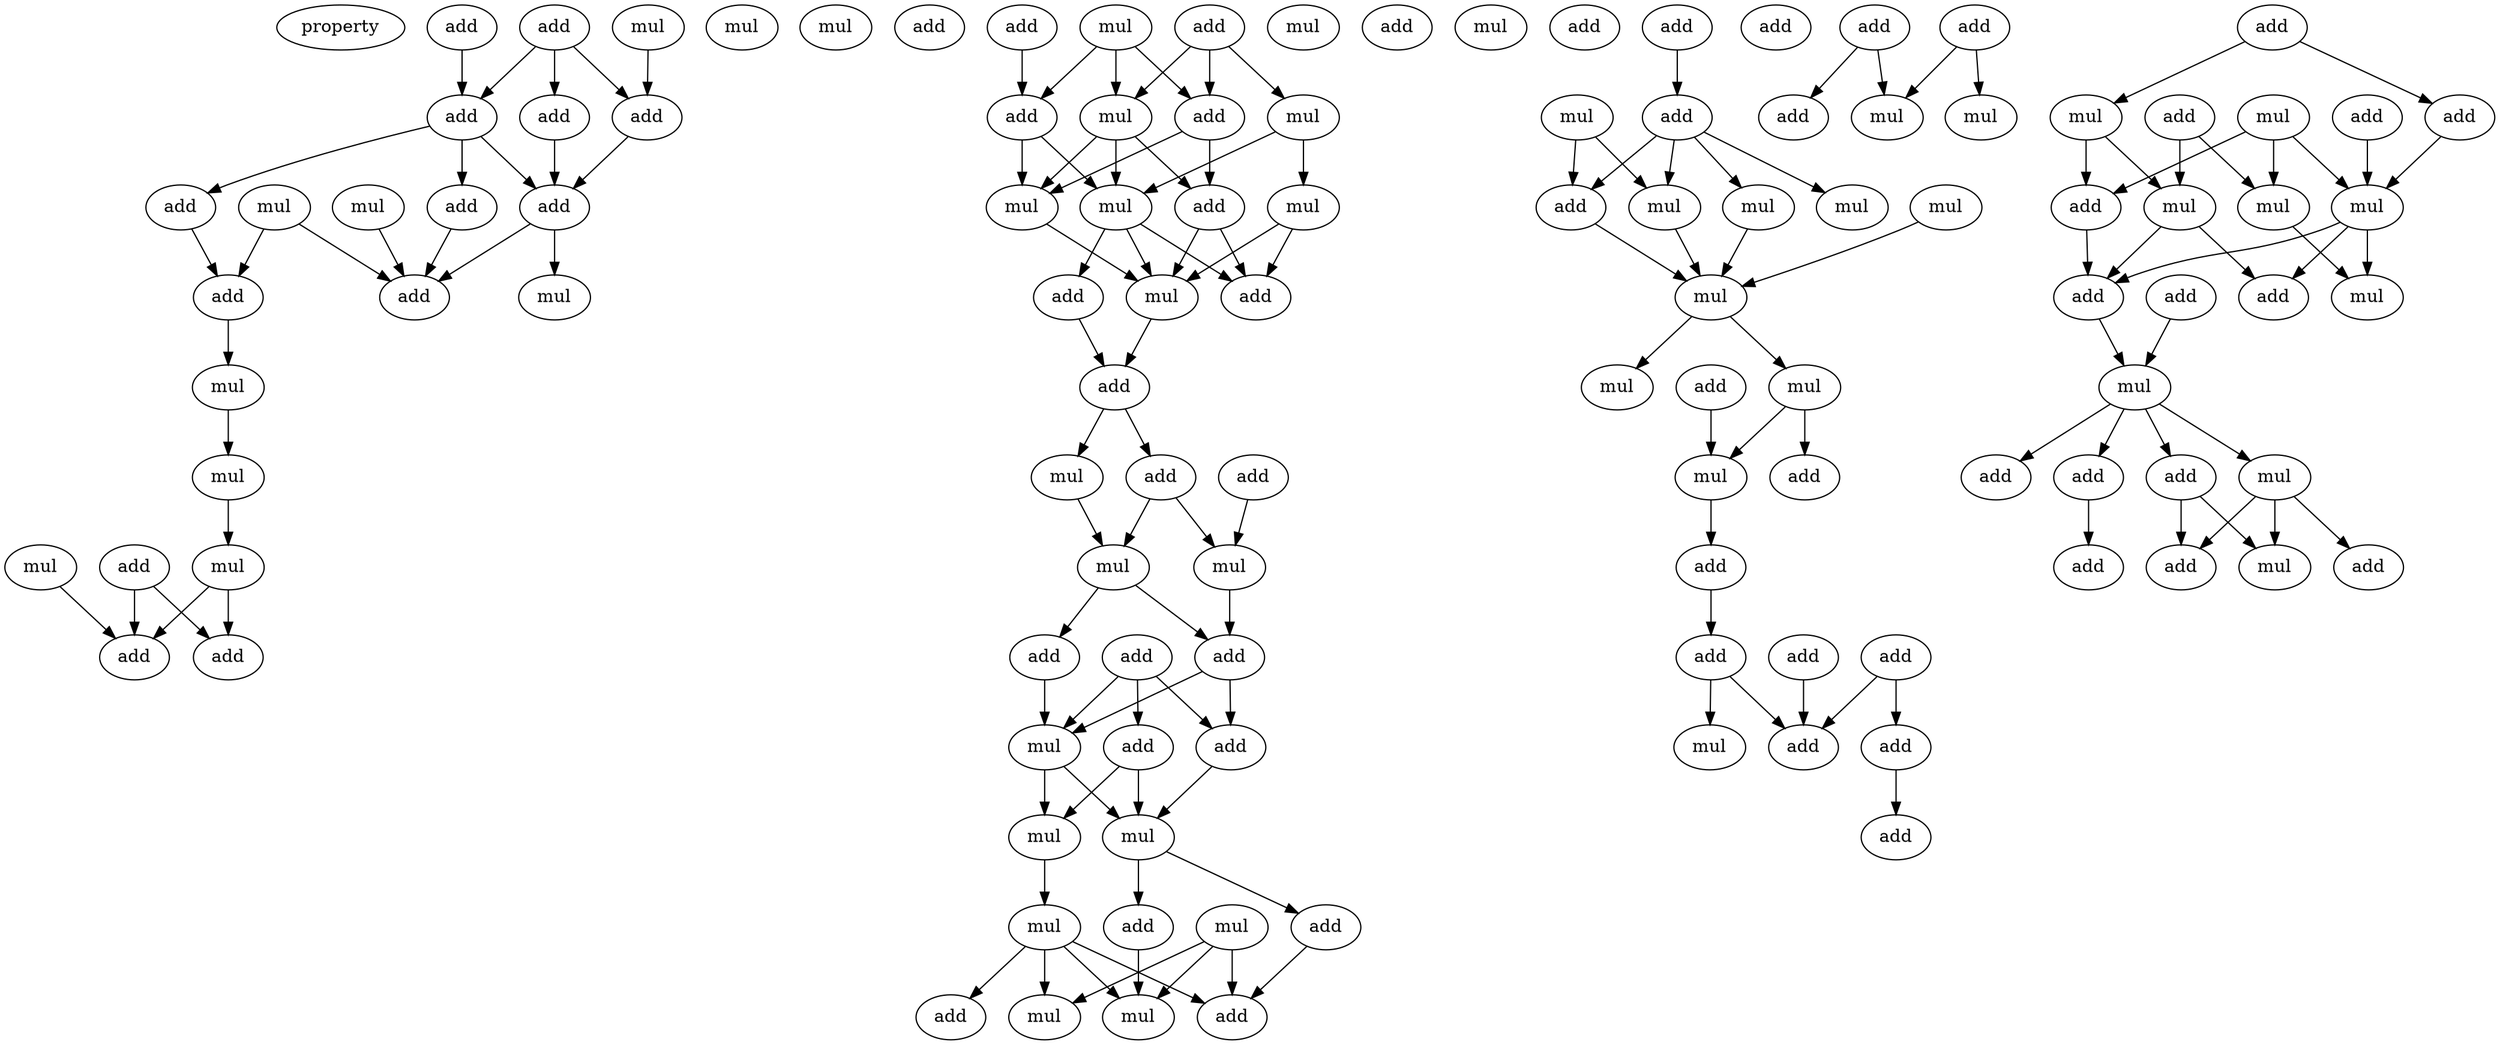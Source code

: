 digraph {
    node [fontcolor=black]
    property [mul=2,lf=1.6]
    0 [ label = mul ];
    1 [ label = add ];
    2 [ label = add ];
    3 [ label = mul ];
    4 [ label = add ];
    5 [ label = add ];
    6 [ label = add ];
    7 [ label = mul ];
    8 [ label = add ];
    9 [ label = add ];
    10 [ label = add ];
    11 [ label = mul ];
    12 [ label = add ];
    13 [ label = add ];
    14 [ label = mul ];
    15 [ label = mul ];
    16 [ label = mul ];
    17 [ label = mul ];
    18 [ label = mul ];
    19 [ label = add ];
    20 [ label = mul ];
    21 [ label = add ];
    22 [ label = add ];
    23 [ label = add ];
    24 [ label = add ];
    25 [ label = add ];
    26 [ label = mul ];
    27 [ label = mul ];
    28 [ label = add ];
    29 [ label = add ];
    30 [ label = mul ];
    31 [ label = mul ];
    32 [ label = mul ];
    33 [ label = mul ];
    34 [ label = add ];
    35 [ label = add ];
    36 [ label = add ];
    37 [ label = mul ];
    38 [ label = add ];
    39 [ label = mul ];
    40 [ label = add ];
    41 [ label = add ];
    42 [ label = mul ];
    43 [ label = mul ];
    44 [ label = add ];
    45 [ label = add ];
    46 [ label = mul ];
    47 [ label = add ];
    48 [ label = add ];
    49 [ label = add ];
    50 [ label = mul ];
    51 [ label = mul ];
    52 [ label = mul ];
    53 [ label = mul ];
    54 [ label = mul ];
    55 [ label = add ];
    56 [ label = add ];
    57 [ label = add ];
    58 [ label = add ];
    59 [ label = mul ];
    60 [ label = mul ];
    61 [ label = add ];
    62 [ label = mul ];
    63 [ label = add ];
    64 [ label = add ];
    65 [ label = add ];
    66 [ label = mul ];
    67 [ label = add ];
    68 [ label = mul ];
    69 [ label = add ];
    70 [ label = mul ];
    71 [ label = mul ];
    72 [ label = mul ];
    73 [ label = mul ];
    74 [ label = mul ];
    75 [ label = add ];
    76 [ label = mul ];
    77 [ label = add ];
    78 [ label = mul ];
    79 [ label = add ];
    80 [ label = add ];
    81 [ label = add ];
    82 [ label = add ];
    83 [ label = add ];
    84 [ label = mul ];
    85 [ label = add ];
    86 [ label = add ];
    87 [ label = add ];
    88 [ label = add ];
    89 [ label = add ];
    90 [ label = mul ];
    91 [ label = mul ];
    92 [ label = add ];
    93 [ label = add ];
    94 [ label = add ];
    95 [ label = add ];
    96 [ label = mul ];
    97 [ label = mul ];
    98 [ label = mul ];
    99 [ label = add ];
    100 [ label = mul ];
    101 [ label = mul ];
    102 [ label = add ];
    103 [ label = add ];
    104 [ label = mul ];
    105 [ label = add ];
    106 [ label = mul ];
    107 [ label = add ];
    108 [ label = add ];
    109 [ label = add ];
    110 [ label = mul ];
    111 [ label = add ];
    112 [ label = add ];
    113 [ label = add ];
    114 [ label = mul ];
    0 -> 4 [ name = 0 ];
    1 -> 4 [ name = 1 ];
    1 -> 5 [ name = 2 ];
    1 -> 6 [ name = 3 ];
    2 -> 5 [ name = 4 ];
    4 -> 10 [ name = 5 ];
    5 -> 8 [ name = 6 ];
    5 -> 9 [ name = 7 ];
    5 -> 10 [ name = 8 ];
    6 -> 10 [ name = 9 ];
    7 -> 12 [ name = 10 ];
    7 -> 13 [ name = 11 ];
    8 -> 12 [ name = 12 ];
    9 -> 13 [ name = 13 ];
    10 -> 13 [ name = 14 ];
    10 -> 14 [ name = 15 ];
    11 -> 13 [ name = 16 ];
    12 -> 16 [ name = 17 ];
    16 -> 17 [ name = 18 ];
    17 -> 20 [ name = 19 ];
    18 -> 21 [ name = 20 ];
    19 -> 21 [ name = 21 ];
    19 -> 22 [ name = 22 ];
    20 -> 21 [ name = 23 ];
    20 -> 22 [ name = 24 ];
    24 -> 29 [ name = 25 ];
    25 -> 27 [ name = 26 ];
    25 -> 28 [ name = 27 ];
    25 -> 30 [ name = 28 ];
    26 -> 27 [ name = 29 ];
    26 -> 28 [ name = 30 ];
    26 -> 29 [ name = 31 ];
    27 -> 31 [ name = 32 ];
    27 -> 32 [ name = 33 ];
    27 -> 34 [ name = 34 ];
    28 -> 32 [ name = 35 ];
    28 -> 34 [ name = 36 ];
    29 -> 31 [ name = 37 ];
    29 -> 32 [ name = 38 ];
    30 -> 31 [ name = 39 ];
    30 -> 33 [ name = 40 ];
    31 -> 35 [ name = 41 ];
    31 -> 36 [ name = 42 ];
    31 -> 37 [ name = 43 ];
    32 -> 37 [ name = 44 ];
    33 -> 35 [ name = 45 ];
    33 -> 37 [ name = 46 ];
    34 -> 35 [ name = 47 ];
    34 -> 37 [ name = 48 ];
    36 -> 38 [ name = 49 ];
    37 -> 38 [ name = 50 ];
    38 -> 39 [ name = 51 ];
    38 -> 41 [ name = 52 ];
    39 -> 42 [ name = 53 ];
    40 -> 43 [ name = 54 ];
    41 -> 42 [ name = 55 ];
    41 -> 43 [ name = 56 ];
    42 -> 45 [ name = 57 ];
    42 -> 47 [ name = 58 ];
    43 -> 45 [ name = 59 ];
    44 -> 48 [ name = 60 ];
    44 -> 49 [ name = 61 ];
    44 -> 50 [ name = 62 ];
    45 -> 48 [ name = 63 ];
    45 -> 50 [ name = 64 ];
    47 -> 50 [ name = 65 ];
    48 -> 51 [ name = 66 ];
    49 -> 51 [ name = 67 ];
    49 -> 52 [ name = 68 ];
    50 -> 51 [ name = 69 ];
    50 -> 52 [ name = 70 ];
    51 -> 56 [ name = 71 ];
    51 -> 57 [ name = 72 ];
    52 -> 54 [ name = 73 ];
    53 -> 58 [ name = 74 ];
    53 -> 59 [ name = 75 ];
    53 -> 60 [ name = 76 ];
    54 -> 58 [ name = 77 ];
    54 -> 59 [ name = 78 ];
    54 -> 60 [ name = 79 ];
    54 -> 61 [ name = 80 ];
    56 -> 60 [ name = 81 ];
    57 -> 58 [ name = 82 ];
    64 -> 67 [ name = 83 ];
    66 -> 68 [ name = 84 ];
    66 -> 69 [ name = 85 ];
    67 -> 68 [ name = 86 ];
    67 -> 69 [ name = 87 ];
    67 -> 70 [ name = 88 ];
    67 -> 72 [ name = 89 ];
    68 -> 73 [ name = 90 ];
    69 -> 73 [ name = 91 ];
    70 -> 73 [ name = 92 ];
    71 -> 73 [ name = 93 ];
    73 -> 74 [ name = 94 ];
    73 -> 76 [ name = 95 ];
    74 -> 77 [ name = 96 ];
    74 -> 78 [ name = 97 ];
    75 -> 78 [ name = 98 ];
    78 -> 79 [ name = 99 ];
    79 -> 80 [ name = 100 ];
    80 -> 84 [ name = 101 ];
    80 -> 85 [ name = 102 ];
    81 -> 83 [ name = 103 ];
    81 -> 85 [ name = 104 ];
    82 -> 85 [ name = 105 ];
    83 -> 86 [ name = 106 ];
    87 -> 89 [ name = 107 ];
    87 -> 90 [ name = 108 ];
    88 -> 90 [ name = 109 ];
    88 -> 91 [ name = 110 ];
    92 -> 93 [ name = 111 ];
    92 -> 96 [ name = 112 ];
    93 -> 101 [ name = 113 ];
    94 -> 101 [ name = 114 ];
    95 -> 98 [ name = 115 ];
    95 -> 100 [ name = 116 ];
    96 -> 99 [ name = 117 ];
    96 -> 100 [ name = 118 ];
    97 -> 98 [ name = 119 ];
    97 -> 99 [ name = 120 ];
    97 -> 101 [ name = 121 ];
    98 -> 104 [ name = 122 ];
    99 -> 102 [ name = 123 ];
    100 -> 102 [ name = 124 ];
    100 -> 105 [ name = 125 ];
    101 -> 102 [ name = 126 ];
    101 -> 104 [ name = 127 ];
    101 -> 105 [ name = 128 ];
    102 -> 106 [ name = 129 ];
    103 -> 106 [ name = 130 ];
    106 -> 107 [ name = 131 ];
    106 -> 108 [ name = 132 ];
    106 -> 109 [ name = 133 ];
    106 -> 110 [ name = 134 ];
    108 -> 113 [ name = 135 ];
    109 -> 111 [ name = 136 ];
    109 -> 114 [ name = 137 ];
    110 -> 111 [ name = 138 ];
    110 -> 112 [ name = 139 ];
    110 -> 114 [ name = 140 ];
}
